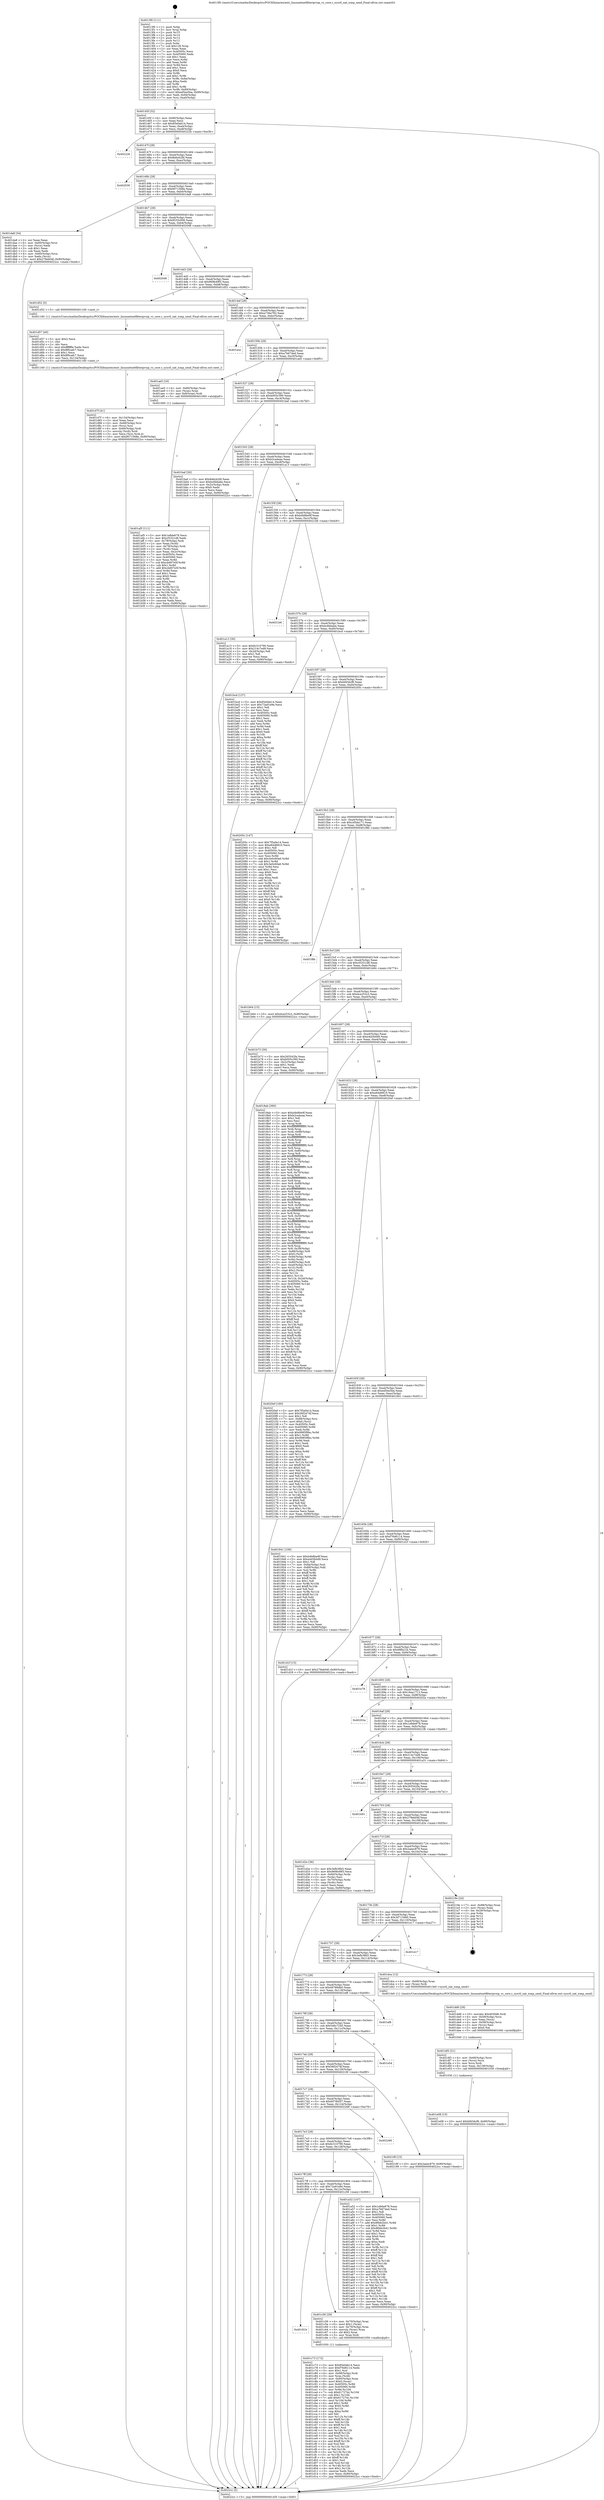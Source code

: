 digraph "0x4013f0" {
  label = "0x4013f0 (/mnt/c/Users/mathe/Desktop/tcc/POCII/binaries/extr_linuxnetnetfilteripvsip_vs_core.c_sysctl_nat_icmp_send_Final-ollvm.out::main(0))"
  labelloc = "t"
  node[shape=record]

  Entry [label="",width=0.3,height=0.3,shape=circle,fillcolor=black,style=filled]
  "0x40145f" [label="{
     0x40145f [32]\l
     | [instrs]\l
     &nbsp;&nbsp;0x40145f \<+6\>: mov -0x90(%rbp),%eax\l
     &nbsp;&nbsp;0x401465 \<+2\>: mov %eax,%ecx\l
     &nbsp;&nbsp;0x401467 \<+6\>: sub $0x85e0ab14,%ecx\l
     &nbsp;&nbsp;0x40146d \<+6\>: mov %eax,-0xa4(%rbp)\l
     &nbsp;&nbsp;0x401473 \<+6\>: mov %ecx,-0xa8(%rbp)\l
     &nbsp;&nbsp;0x401479 \<+6\>: je 000000000040222b \<main+0xe3b\>\l
  }"]
  "0x40222b" [label="{
     0x40222b\l
  }", style=dashed]
  "0x40147f" [label="{
     0x40147f [28]\l
     | [instrs]\l
     &nbsp;&nbsp;0x40147f \<+5\>: jmp 0000000000401484 \<main+0x94\>\l
     &nbsp;&nbsp;0x401484 \<+6\>: mov -0xa4(%rbp),%eax\l
     &nbsp;&nbsp;0x40148a \<+5\>: sub $0x8ddcb2fd,%eax\l
     &nbsp;&nbsp;0x40148f \<+6\>: mov %eax,-0xac(%rbp)\l
     &nbsp;&nbsp;0x401495 \<+6\>: je 0000000000402039 \<main+0xc49\>\l
  }"]
  Exit [label="",width=0.3,height=0.3,shape=circle,fillcolor=black,style=filled,peripheries=2]
  "0x402039" [label="{
     0x402039\l
  }", style=dashed]
  "0x40149b" [label="{
     0x40149b [28]\l
     | [instrs]\l
     &nbsp;&nbsp;0x40149b \<+5\>: jmp 00000000004014a0 \<main+0xb0\>\l
     &nbsp;&nbsp;0x4014a0 \<+6\>: mov -0xa4(%rbp),%eax\l
     &nbsp;&nbsp;0x4014a6 \<+5\>: sub $0x9071568e,%eax\l
     &nbsp;&nbsp;0x4014ab \<+6\>: mov %eax,-0xb0(%rbp)\l
     &nbsp;&nbsp;0x4014b1 \<+6\>: je 0000000000401da8 \<main+0x9b8\>\l
  }"]
  "0x401e08" [label="{
     0x401e08 [15]\l
     | [instrs]\l
     &nbsp;&nbsp;0x401e08 \<+10\>: movl $0xbf43dcf6,-0x90(%rbp)\l
     &nbsp;&nbsp;0x401e12 \<+5\>: jmp 00000000004022cc \<main+0xedc\>\l
  }"]
  "0x401da8" [label="{
     0x401da8 [34]\l
     | [instrs]\l
     &nbsp;&nbsp;0x401da8 \<+2\>: xor %eax,%eax\l
     &nbsp;&nbsp;0x401daa \<+4\>: mov -0x60(%rbp),%rcx\l
     &nbsp;&nbsp;0x401dae \<+2\>: mov (%rcx),%edx\l
     &nbsp;&nbsp;0x401db0 \<+3\>: sub $0x1,%eax\l
     &nbsp;&nbsp;0x401db3 \<+2\>: sub %eax,%edx\l
     &nbsp;&nbsp;0x401db5 \<+4\>: mov -0x60(%rbp),%rcx\l
     &nbsp;&nbsp;0x401db9 \<+2\>: mov %edx,(%rcx)\l
     &nbsp;&nbsp;0x401dbb \<+10\>: movl $0x279eb04f,-0x90(%rbp)\l
     &nbsp;&nbsp;0x401dc5 \<+5\>: jmp 00000000004022cc \<main+0xedc\>\l
  }"]
  "0x4014b7" [label="{
     0x4014b7 [28]\l
     | [instrs]\l
     &nbsp;&nbsp;0x4014b7 \<+5\>: jmp 00000000004014bc \<main+0xcc\>\l
     &nbsp;&nbsp;0x4014bc \<+6\>: mov -0xa4(%rbp),%eax\l
     &nbsp;&nbsp;0x4014c2 \<+5\>: sub $0x9535c006,%eax\l
     &nbsp;&nbsp;0x4014c7 \<+6\>: mov %eax,-0xb4(%rbp)\l
     &nbsp;&nbsp;0x4014cd \<+6\>: je 0000000000402048 \<main+0xc58\>\l
  }"]
  "0x401df3" [label="{
     0x401df3 [21]\l
     | [instrs]\l
     &nbsp;&nbsp;0x401df3 \<+4\>: mov -0x68(%rbp),%rcx\l
     &nbsp;&nbsp;0x401df7 \<+3\>: mov (%rcx),%rcx\l
     &nbsp;&nbsp;0x401dfa \<+3\>: mov %rcx,%rdi\l
     &nbsp;&nbsp;0x401dfd \<+6\>: mov %eax,-0x138(%rbp)\l
     &nbsp;&nbsp;0x401e03 \<+5\>: call 0000000000401030 \<free@plt\>\l
     | [calls]\l
     &nbsp;&nbsp;0x401030 \{1\} (unknown)\l
  }"]
  "0x402048" [label="{
     0x402048\l
  }", style=dashed]
  "0x4014d3" [label="{
     0x4014d3 [28]\l
     | [instrs]\l
     &nbsp;&nbsp;0x4014d3 \<+5\>: jmp 00000000004014d8 \<main+0xe8\>\l
     &nbsp;&nbsp;0x4014d8 \<+6\>: mov -0xa4(%rbp),%eax\l
     &nbsp;&nbsp;0x4014de \<+5\>: sub $0x969b49f3,%eax\l
     &nbsp;&nbsp;0x4014e3 \<+6\>: mov %eax,-0xb8(%rbp)\l
     &nbsp;&nbsp;0x4014e9 \<+6\>: je 0000000000401d52 \<main+0x962\>\l
  }"]
  "0x401dd6" [label="{
     0x401dd6 [29]\l
     | [instrs]\l
     &nbsp;&nbsp;0x401dd6 \<+10\>: movabs $0x4030d6,%rdi\l
     &nbsp;&nbsp;0x401de0 \<+4\>: mov -0x58(%rbp),%rcx\l
     &nbsp;&nbsp;0x401de4 \<+2\>: mov %eax,(%rcx)\l
     &nbsp;&nbsp;0x401de6 \<+4\>: mov -0x58(%rbp),%rcx\l
     &nbsp;&nbsp;0x401dea \<+2\>: mov (%rcx),%esi\l
     &nbsp;&nbsp;0x401dec \<+2\>: mov $0x0,%al\l
     &nbsp;&nbsp;0x401dee \<+5\>: call 0000000000401040 \<printf@plt\>\l
     | [calls]\l
     &nbsp;&nbsp;0x401040 \{1\} (unknown)\l
  }"]
  "0x401d52" [label="{
     0x401d52 [5]\l
     | [instrs]\l
     &nbsp;&nbsp;0x401d52 \<+5\>: call 0000000000401160 \<next_i\>\l
     | [calls]\l
     &nbsp;&nbsp;0x401160 \{1\} (/mnt/c/Users/mathe/Desktop/tcc/POCII/binaries/extr_linuxnetnetfilteripvsip_vs_core.c_sysctl_nat_icmp_send_Final-ollvm.out::next_i)\l
  }"]
  "0x4014ef" [label="{
     0x4014ef [28]\l
     | [instrs]\l
     &nbsp;&nbsp;0x4014ef \<+5\>: jmp 00000000004014f4 \<main+0x104\>\l
     &nbsp;&nbsp;0x4014f4 \<+6\>: mov -0xa4(%rbp),%eax\l
     &nbsp;&nbsp;0x4014fa \<+5\>: sub $0xa736e782,%eax\l
     &nbsp;&nbsp;0x4014ff \<+6\>: mov %eax,-0xbc(%rbp)\l
     &nbsp;&nbsp;0x401505 \<+6\>: je 0000000000401ece \<main+0xade\>\l
  }"]
  "0x401d7f" [label="{
     0x401d7f [41]\l
     | [instrs]\l
     &nbsp;&nbsp;0x401d7f \<+6\>: mov -0x134(%rbp),%ecx\l
     &nbsp;&nbsp;0x401d85 \<+3\>: imul %eax,%ecx\l
     &nbsp;&nbsp;0x401d88 \<+4\>: mov -0x68(%rbp),%rsi\l
     &nbsp;&nbsp;0x401d8c \<+3\>: mov (%rsi),%rsi\l
     &nbsp;&nbsp;0x401d8f \<+4\>: mov -0x60(%rbp),%rdi\l
     &nbsp;&nbsp;0x401d93 \<+3\>: movslq (%rdi),%rdi\l
     &nbsp;&nbsp;0x401d96 \<+3\>: mov %ecx,(%rsi,%rdi,4)\l
     &nbsp;&nbsp;0x401d99 \<+10\>: movl $0x9071568e,-0x90(%rbp)\l
     &nbsp;&nbsp;0x401da3 \<+5\>: jmp 00000000004022cc \<main+0xedc\>\l
  }"]
  "0x401ece" [label="{
     0x401ece\l
  }", style=dashed]
  "0x40150b" [label="{
     0x40150b [28]\l
     | [instrs]\l
     &nbsp;&nbsp;0x40150b \<+5\>: jmp 0000000000401510 \<main+0x120\>\l
     &nbsp;&nbsp;0x401510 \<+6\>: mov -0xa4(%rbp),%eax\l
     &nbsp;&nbsp;0x401516 \<+5\>: sub $0xa7b674ed,%eax\l
     &nbsp;&nbsp;0x40151b \<+6\>: mov %eax,-0xc0(%rbp)\l
     &nbsp;&nbsp;0x401521 \<+6\>: je 0000000000401ae5 \<main+0x6f5\>\l
  }"]
  "0x401d57" [label="{
     0x401d57 [40]\l
     | [instrs]\l
     &nbsp;&nbsp;0x401d57 \<+5\>: mov $0x2,%ecx\l
     &nbsp;&nbsp;0x401d5c \<+1\>: cltd\l
     &nbsp;&nbsp;0x401d5d \<+2\>: idiv %ecx\l
     &nbsp;&nbsp;0x401d5f \<+6\>: imul $0xfffffffe,%edx,%ecx\l
     &nbsp;&nbsp;0x401d65 \<+6\>: sub $0x8f0cafc7,%ecx\l
     &nbsp;&nbsp;0x401d6b \<+3\>: add $0x1,%ecx\l
     &nbsp;&nbsp;0x401d6e \<+6\>: add $0x8f0cafc7,%ecx\l
     &nbsp;&nbsp;0x401d74 \<+6\>: mov %ecx,-0x134(%rbp)\l
     &nbsp;&nbsp;0x401d7a \<+5\>: call 0000000000401160 \<next_i\>\l
     | [calls]\l
     &nbsp;&nbsp;0x401160 \{1\} (/mnt/c/Users/mathe/Desktop/tcc/POCII/binaries/extr_linuxnetnetfilteripvsip_vs_core.c_sysctl_nat_icmp_send_Final-ollvm.out::next_i)\l
  }"]
  "0x401ae5" [label="{
     0x401ae5 [16]\l
     | [instrs]\l
     &nbsp;&nbsp;0x401ae5 \<+4\>: mov -0x80(%rbp),%rax\l
     &nbsp;&nbsp;0x401ae9 \<+3\>: mov (%rax),%rax\l
     &nbsp;&nbsp;0x401aec \<+4\>: mov 0x8(%rax),%rdi\l
     &nbsp;&nbsp;0x401af0 \<+5\>: call 0000000000401060 \<atoi@plt\>\l
     | [calls]\l
     &nbsp;&nbsp;0x401060 \{1\} (unknown)\l
  }"]
  "0x401527" [label="{
     0x401527 [28]\l
     | [instrs]\l
     &nbsp;&nbsp;0x401527 \<+5\>: jmp 000000000040152c \<main+0x13c\>\l
     &nbsp;&nbsp;0x40152c \<+6\>: mov -0xa4(%rbp),%eax\l
     &nbsp;&nbsp;0x401532 \<+5\>: sub $0xb005c390,%eax\l
     &nbsp;&nbsp;0x401537 \<+6\>: mov %eax,-0xc4(%rbp)\l
     &nbsp;&nbsp;0x40153d \<+6\>: je 0000000000401baf \<main+0x7bf\>\l
  }"]
  "0x401c73" [label="{
     0x401c73 [172]\l
     | [instrs]\l
     &nbsp;&nbsp;0x401c73 \<+5\>: mov $0x85e0ab14,%ecx\l
     &nbsp;&nbsp;0x401c78 \<+5\>: mov $0xf76d6114,%edx\l
     &nbsp;&nbsp;0x401c7d \<+3\>: mov $0x1,%sil\l
     &nbsp;&nbsp;0x401c80 \<+4\>: mov -0x68(%rbp),%rdi\l
     &nbsp;&nbsp;0x401c84 \<+3\>: mov %rax,(%rdi)\l
     &nbsp;&nbsp;0x401c87 \<+4\>: mov -0x60(%rbp),%rax\l
     &nbsp;&nbsp;0x401c8b \<+6\>: movl $0x0,(%rax)\l
     &nbsp;&nbsp;0x401c91 \<+8\>: mov 0x40505c,%r8d\l
     &nbsp;&nbsp;0x401c99 \<+8\>: mov 0x405060,%r9d\l
     &nbsp;&nbsp;0x401ca1 \<+3\>: mov %r8d,%r10d\l
     &nbsp;&nbsp;0x401ca4 \<+7\>: sub $0x61727dc,%r10d\l
     &nbsp;&nbsp;0x401cab \<+4\>: sub $0x1,%r10d\l
     &nbsp;&nbsp;0x401caf \<+7\>: add $0x61727dc,%r10d\l
     &nbsp;&nbsp;0x401cb6 \<+4\>: imul %r10d,%r8d\l
     &nbsp;&nbsp;0x401cba \<+4\>: and $0x1,%r8d\l
     &nbsp;&nbsp;0x401cbe \<+4\>: cmp $0x0,%r8d\l
     &nbsp;&nbsp;0x401cc2 \<+4\>: sete %r11b\l
     &nbsp;&nbsp;0x401cc6 \<+4\>: cmp $0xa,%r9d\l
     &nbsp;&nbsp;0x401cca \<+3\>: setl %bl\l
     &nbsp;&nbsp;0x401ccd \<+3\>: mov %r11b,%r14b\l
     &nbsp;&nbsp;0x401cd0 \<+4\>: xor $0xff,%r14b\l
     &nbsp;&nbsp;0x401cd4 \<+3\>: mov %bl,%r15b\l
     &nbsp;&nbsp;0x401cd7 \<+4\>: xor $0xff,%r15b\l
     &nbsp;&nbsp;0x401cdb \<+4\>: xor $0x1,%sil\l
     &nbsp;&nbsp;0x401cdf \<+3\>: mov %r14b,%r12b\l
     &nbsp;&nbsp;0x401ce2 \<+4\>: and $0xff,%r12b\l
     &nbsp;&nbsp;0x401ce6 \<+3\>: and %sil,%r11b\l
     &nbsp;&nbsp;0x401ce9 \<+3\>: mov %r15b,%r13b\l
     &nbsp;&nbsp;0x401cec \<+4\>: and $0xff,%r13b\l
     &nbsp;&nbsp;0x401cf0 \<+3\>: and %sil,%bl\l
     &nbsp;&nbsp;0x401cf3 \<+3\>: or %r11b,%r12b\l
     &nbsp;&nbsp;0x401cf6 \<+3\>: or %bl,%r13b\l
     &nbsp;&nbsp;0x401cf9 \<+3\>: xor %r13b,%r12b\l
     &nbsp;&nbsp;0x401cfc \<+3\>: or %r15b,%r14b\l
     &nbsp;&nbsp;0x401cff \<+4\>: xor $0xff,%r14b\l
     &nbsp;&nbsp;0x401d03 \<+4\>: or $0x1,%sil\l
     &nbsp;&nbsp;0x401d07 \<+3\>: and %sil,%r14b\l
     &nbsp;&nbsp;0x401d0a \<+3\>: or %r14b,%r12b\l
     &nbsp;&nbsp;0x401d0d \<+4\>: test $0x1,%r12b\l
     &nbsp;&nbsp;0x401d11 \<+3\>: cmovne %edx,%ecx\l
     &nbsp;&nbsp;0x401d14 \<+6\>: mov %ecx,-0x90(%rbp)\l
     &nbsp;&nbsp;0x401d1a \<+5\>: jmp 00000000004022cc \<main+0xedc\>\l
  }"]
  "0x401baf" [label="{
     0x401baf [30]\l
     | [instrs]\l
     &nbsp;&nbsp;0x401baf \<+5\>: mov $0x8ddcb2fd,%eax\l
     &nbsp;&nbsp;0x401bb4 \<+5\>: mov $0xbc6bbabe,%ecx\l
     &nbsp;&nbsp;0x401bb9 \<+3\>: mov -0x2c(%rbp),%edx\l
     &nbsp;&nbsp;0x401bbc \<+3\>: cmp $0x0,%edx\l
     &nbsp;&nbsp;0x401bbf \<+3\>: cmove %ecx,%eax\l
     &nbsp;&nbsp;0x401bc2 \<+6\>: mov %eax,-0x90(%rbp)\l
     &nbsp;&nbsp;0x401bc8 \<+5\>: jmp 00000000004022cc \<main+0xedc\>\l
  }"]
  "0x401543" [label="{
     0x401543 [28]\l
     | [instrs]\l
     &nbsp;&nbsp;0x401543 \<+5\>: jmp 0000000000401548 \<main+0x158\>\l
     &nbsp;&nbsp;0x401548 \<+6\>: mov -0xa4(%rbp),%eax\l
     &nbsp;&nbsp;0x40154e \<+5\>: sub $0xb2ca4eaa,%eax\l
     &nbsp;&nbsp;0x401553 \<+6\>: mov %eax,-0xc8(%rbp)\l
     &nbsp;&nbsp;0x401559 \<+6\>: je 0000000000401a13 \<main+0x623\>\l
  }"]
  "0x40181b" [label="{
     0x40181b\l
  }", style=dashed]
  "0x401a13" [label="{
     0x401a13 [30]\l
     | [instrs]\l
     &nbsp;&nbsp;0x401a13 \<+5\>: mov $0x6c310790,%eax\l
     &nbsp;&nbsp;0x401a18 \<+5\>: mov $0x214c7ed9,%ecx\l
     &nbsp;&nbsp;0x401a1d \<+3\>: mov -0x2d(%rbp),%dl\l
     &nbsp;&nbsp;0x401a20 \<+3\>: test $0x1,%dl\l
     &nbsp;&nbsp;0x401a23 \<+3\>: cmovne %ecx,%eax\l
     &nbsp;&nbsp;0x401a26 \<+6\>: mov %eax,-0x90(%rbp)\l
     &nbsp;&nbsp;0x401a2c \<+5\>: jmp 00000000004022cc \<main+0xedc\>\l
  }"]
  "0x40155f" [label="{
     0x40155f [28]\l
     | [instrs]\l
     &nbsp;&nbsp;0x40155f \<+5\>: jmp 0000000000401564 \<main+0x174\>\l
     &nbsp;&nbsp;0x401564 \<+6\>: mov -0xa4(%rbp),%eax\l
     &nbsp;&nbsp;0x40156a \<+5\>: sub $0xb4b8be9f,%eax\l
     &nbsp;&nbsp;0x40156f \<+6\>: mov %eax,-0xcc(%rbp)\l
     &nbsp;&nbsp;0x401575 \<+6\>: je 00000000004021b6 \<main+0xdc6\>\l
  }"]
  "0x401c56" [label="{
     0x401c56 [29]\l
     | [instrs]\l
     &nbsp;&nbsp;0x401c56 \<+4\>: mov -0x70(%rbp),%rax\l
     &nbsp;&nbsp;0x401c5a \<+6\>: movl $0x1,(%rax)\l
     &nbsp;&nbsp;0x401c60 \<+4\>: mov -0x70(%rbp),%rax\l
     &nbsp;&nbsp;0x401c64 \<+3\>: movslq (%rax),%rax\l
     &nbsp;&nbsp;0x401c67 \<+4\>: shl $0x2,%rax\l
     &nbsp;&nbsp;0x401c6b \<+3\>: mov %rax,%rdi\l
     &nbsp;&nbsp;0x401c6e \<+5\>: call 0000000000401050 \<malloc@plt\>\l
     | [calls]\l
     &nbsp;&nbsp;0x401050 \{1\} (unknown)\l
  }"]
  "0x4021b6" [label="{
     0x4021b6\l
  }", style=dashed]
  "0x40157b" [label="{
     0x40157b [28]\l
     | [instrs]\l
     &nbsp;&nbsp;0x40157b \<+5\>: jmp 0000000000401580 \<main+0x190\>\l
     &nbsp;&nbsp;0x401580 \<+6\>: mov -0xa4(%rbp),%eax\l
     &nbsp;&nbsp;0x401586 \<+5\>: sub $0xbc6bbabe,%eax\l
     &nbsp;&nbsp;0x40158b \<+6\>: mov %eax,-0xd0(%rbp)\l
     &nbsp;&nbsp;0x401591 \<+6\>: je 0000000000401bcd \<main+0x7dd\>\l
  }"]
  "0x401af5" [label="{
     0x401af5 [111]\l
     | [instrs]\l
     &nbsp;&nbsp;0x401af5 \<+5\>: mov $0x1e8de678,%ecx\l
     &nbsp;&nbsp;0x401afa \<+5\>: mov $0xcf3321d8,%edx\l
     &nbsp;&nbsp;0x401aff \<+4\>: mov -0x78(%rbp),%rdi\l
     &nbsp;&nbsp;0x401b03 \<+2\>: mov %eax,(%rdi)\l
     &nbsp;&nbsp;0x401b05 \<+4\>: mov -0x78(%rbp),%rdi\l
     &nbsp;&nbsp;0x401b09 \<+2\>: mov (%rdi),%eax\l
     &nbsp;&nbsp;0x401b0b \<+3\>: mov %eax,-0x2c(%rbp)\l
     &nbsp;&nbsp;0x401b0e \<+7\>: mov 0x40505c,%eax\l
     &nbsp;&nbsp;0x401b15 \<+7\>: mov 0x405060,%esi\l
     &nbsp;&nbsp;0x401b1c \<+3\>: mov %eax,%r8d\l
     &nbsp;&nbsp;0x401b1f \<+7\>: sub $0xcbd07e5f,%r8d\l
     &nbsp;&nbsp;0x401b26 \<+4\>: sub $0x1,%r8d\l
     &nbsp;&nbsp;0x401b2a \<+7\>: add $0xcbd07e5f,%r8d\l
     &nbsp;&nbsp;0x401b31 \<+4\>: imul %r8d,%eax\l
     &nbsp;&nbsp;0x401b35 \<+3\>: and $0x1,%eax\l
     &nbsp;&nbsp;0x401b38 \<+3\>: cmp $0x0,%eax\l
     &nbsp;&nbsp;0x401b3b \<+4\>: sete %r9b\l
     &nbsp;&nbsp;0x401b3f \<+3\>: cmp $0xa,%esi\l
     &nbsp;&nbsp;0x401b42 \<+4\>: setl %r10b\l
     &nbsp;&nbsp;0x401b46 \<+3\>: mov %r9b,%r11b\l
     &nbsp;&nbsp;0x401b49 \<+3\>: and %r10b,%r11b\l
     &nbsp;&nbsp;0x401b4c \<+3\>: xor %r10b,%r9b\l
     &nbsp;&nbsp;0x401b4f \<+3\>: or %r9b,%r11b\l
     &nbsp;&nbsp;0x401b52 \<+4\>: test $0x1,%r11b\l
     &nbsp;&nbsp;0x401b56 \<+3\>: cmovne %edx,%ecx\l
     &nbsp;&nbsp;0x401b59 \<+6\>: mov %ecx,-0x90(%rbp)\l
     &nbsp;&nbsp;0x401b5f \<+5\>: jmp 00000000004022cc \<main+0xedc\>\l
  }"]
  "0x401bcd" [label="{
     0x401bcd [137]\l
     | [instrs]\l
     &nbsp;&nbsp;0x401bcd \<+5\>: mov $0x85e0ab14,%eax\l
     &nbsp;&nbsp;0x401bd2 \<+5\>: mov $0x72a91e9e,%ecx\l
     &nbsp;&nbsp;0x401bd7 \<+2\>: mov $0x1,%dl\l
     &nbsp;&nbsp;0x401bd9 \<+2\>: xor %esi,%esi\l
     &nbsp;&nbsp;0x401bdb \<+7\>: mov 0x40505c,%edi\l
     &nbsp;&nbsp;0x401be2 \<+8\>: mov 0x405060,%r8d\l
     &nbsp;&nbsp;0x401bea \<+3\>: sub $0x1,%esi\l
     &nbsp;&nbsp;0x401bed \<+3\>: mov %edi,%r9d\l
     &nbsp;&nbsp;0x401bf0 \<+3\>: add %esi,%r9d\l
     &nbsp;&nbsp;0x401bf3 \<+4\>: imul %r9d,%edi\l
     &nbsp;&nbsp;0x401bf7 \<+3\>: and $0x1,%edi\l
     &nbsp;&nbsp;0x401bfa \<+3\>: cmp $0x0,%edi\l
     &nbsp;&nbsp;0x401bfd \<+4\>: sete %r10b\l
     &nbsp;&nbsp;0x401c01 \<+4\>: cmp $0xa,%r8d\l
     &nbsp;&nbsp;0x401c05 \<+4\>: setl %r11b\l
     &nbsp;&nbsp;0x401c09 \<+3\>: mov %r10b,%bl\l
     &nbsp;&nbsp;0x401c0c \<+3\>: xor $0xff,%bl\l
     &nbsp;&nbsp;0x401c0f \<+3\>: mov %r11b,%r14b\l
     &nbsp;&nbsp;0x401c12 \<+4\>: xor $0xff,%r14b\l
     &nbsp;&nbsp;0x401c16 \<+3\>: xor $0x1,%dl\l
     &nbsp;&nbsp;0x401c19 \<+3\>: mov %bl,%r15b\l
     &nbsp;&nbsp;0x401c1c \<+4\>: and $0xff,%r15b\l
     &nbsp;&nbsp;0x401c20 \<+3\>: and %dl,%r10b\l
     &nbsp;&nbsp;0x401c23 \<+3\>: mov %r14b,%r12b\l
     &nbsp;&nbsp;0x401c26 \<+4\>: and $0xff,%r12b\l
     &nbsp;&nbsp;0x401c2a \<+3\>: and %dl,%r11b\l
     &nbsp;&nbsp;0x401c2d \<+3\>: or %r10b,%r15b\l
     &nbsp;&nbsp;0x401c30 \<+3\>: or %r11b,%r12b\l
     &nbsp;&nbsp;0x401c33 \<+3\>: xor %r12b,%r15b\l
     &nbsp;&nbsp;0x401c36 \<+3\>: or %r14b,%bl\l
     &nbsp;&nbsp;0x401c39 \<+3\>: xor $0xff,%bl\l
     &nbsp;&nbsp;0x401c3c \<+3\>: or $0x1,%dl\l
     &nbsp;&nbsp;0x401c3f \<+2\>: and %dl,%bl\l
     &nbsp;&nbsp;0x401c41 \<+3\>: or %bl,%r15b\l
     &nbsp;&nbsp;0x401c44 \<+4\>: test $0x1,%r15b\l
     &nbsp;&nbsp;0x401c48 \<+3\>: cmovne %ecx,%eax\l
     &nbsp;&nbsp;0x401c4b \<+6\>: mov %eax,-0x90(%rbp)\l
     &nbsp;&nbsp;0x401c51 \<+5\>: jmp 00000000004022cc \<main+0xedc\>\l
  }"]
  "0x401597" [label="{
     0x401597 [28]\l
     | [instrs]\l
     &nbsp;&nbsp;0x401597 \<+5\>: jmp 000000000040159c \<main+0x1ac\>\l
     &nbsp;&nbsp;0x40159c \<+6\>: mov -0xa4(%rbp),%eax\l
     &nbsp;&nbsp;0x4015a2 \<+5\>: sub $0xbf43dcf6,%eax\l
     &nbsp;&nbsp;0x4015a7 \<+6\>: mov %eax,-0xd4(%rbp)\l
     &nbsp;&nbsp;0x4015ad \<+6\>: je 000000000040205c \<main+0xc6c\>\l
  }"]
  "0x4017ff" [label="{
     0x4017ff [28]\l
     | [instrs]\l
     &nbsp;&nbsp;0x4017ff \<+5\>: jmp 0000000000401804 \<main+0x414\>\l
     &nbsp;&nbsp;0x401804 \<+6\>: mov -0xa4(%rbp),%eax\l
     &nbsp;&nbsp;0x40180a \<+5\>: sub $0x72a91e9e,%eax\l
     &nbsp;&nbsp;0x40180f \<+6\>: mov %eax,-0x12c(%rbp)\l
     &nbsp;&nbsp;0x401815 \<+6\>: je 0000000000401c56 \<main+0x866\>\l
  }"]
  "0x40205c" [label="{
     0x40205c [147]\l
     | [instrs]\l
     &nbsp;&nbsp;0x40205c \<+5\>: mov $0x7f5a0e14,%eax\l
     &nbsp;&nbsp;0x402061 \<+5\>: mov $0xe64d6810,%ecx\l
     &nbsp;&nbsp;0x402066 \<+2\>: mov $0x1,%dl\l
     &nbsp;&nbsp;0x402068 \<+7\>: mov 0x40505c,%esi\l
     &nbsp;&nbsp;0x40206f \<+7\>: mov 0x405060,%edi\l
     &nbsp;&nbsp;0x402076 \<+3\>: mov %esi,%r8d\l
     &nbsp;&nbsp;0x402079 \<+7\>: add $0x3e0c60a6,%r8d\l
     &nbsp;&nbsp;0x402080 \<+4\>: sub $0x1,%r8d\l
     &nbsp;&nbsp;0x402084 \<+7\>: sub $0x3e0c60a6,%r8d\l
     &nbsp;&nbsp;0x40208b \<+4\>: imul %r8d,%esi\l
     &nbsp;&nbsp;0x40208f \<+3\>: and $0x1,%esi\l
     &nbsp;&nbsp;0x402092 \<+3\>: cmp $0x0,%esi\l
     &nbsp;&nbsp;0x402095 \<+4\>: sete %r9b\l
     &nbsp;&nbsp;0x402099 \<+3\>: cmp $0xa,%edi\l
     &nbsp;&nbsp;0x40209c \<+4\>: setl %r10b\l
     &nbsp;&nbsp;0x4020a0 \<+3\>: mov %r9b,%r11b\l
     &nbsp;&nbsp;0x4020a3 \<+4\>: xor $0xff,%r11b\l
     &nbsp;&nbsp;0x4020a7 \<+3\>: mov %r10b,%bl\l
     &nbsp;&nbsp;0x4020aa \<+3\>: xor $0xff,%bl\l
     &nbsp;&nbsp;0x4020ad \<+3\>: xor $0x0,%dl\l
     &nbsp;&nbsp;0x4020b0 \<+3\>: mov %r11b,%r14b\l
     &nbsp;&nbsp;0x4020b3 \<+4\>: and $0x0,%r14b\l
     &nbsp;&nbsp;0x4020b7 \<+3\>: and %dl,%r9b\l
     &nbsp;&nbsp;0x4020ba \<+3\>: mov %bl,%r15b\l
     &nbsp;&nbsp;0x4020bd \<+4\>: and $0x0,%r15b\l
     &nbsp;&nbsp;0x4020c1 \<+3\>: and %dl,%r10b\l
     &nbsp;&nbsp;0x4020c4 \<+3\>: or %r9b,%r14b\l
     &nbsp;&nbsp;0x4020c7 \<+3\>: or %r10b,%r15b\l
     &nbsp;&nbsp;0x4020ca \<+3\>: xor %r15b,%r14b\l
     &nbsp;&nbsp;0x4020cd \<+3\>: or %bl,%r11b\l
     &nbsp;&nbsp;0x4020d0 \<+4\>: xor $0xff,%r11b\l
     &nbsp;&nbsp;0x4020d4 \<+3\>: or $0x0,%dl\l
     &nbsp;&nbsp;0x4020d7 \<+3\>: and %dl,%r11b\l
     &nbsp;&nbsp;0x4020da \<+3\>: or %r11b,%r14b\l
     &nbsp;&nbsp;0x4020dd \<+4\>: test $0x1,%r14b\l
     &nbsp;&nbsp;0x4020e1 \<+3\>: cmovne %ecx,%eax\l
     &nbsp;&nbsp;0x4020e4 \<+6\>: mov %eax,-0x90(%rbp)\l
     &nbsp;&nbsp;0x4020ea \<+5\>: jmp 00000000004022cc \<main+0xedc\>\l
  }"]
  "0x4015b3" [label="{
     0x4015b3 [28]\l
     | [instrs]\l
     &nbsp;&nbsp;0x4015b3 \<+5\>: jmp 00000000004015b8 \<main+0x1c8\>\l
     &nbsp;&nbsp;0x4015b8 \<+6\>: mov -0xa4(%rbp),%eax\l
     &nbsp;&nbsp;0x4015be \<+5\>: sub $0xcd5da171,%eax\l
     &nbsp;&nbsp;0x4015c3 \<+6\>: mov %eax,-0xd8(%rbp)\l
     &nbsp;&nbsp;0x4015c9 \<+6\>: je 0000000000401f8b \<main+0xb9b\>\l
  }"]
  "0x401a52" [label="{
     0x401a52 [147]\l
     | [instrs]\l
     &nbsp;&nbsp;0x401a52 \<+5\>: mov $0x1e8de678,%eax\l
     &nbsp;&nbsp;0x401a57 \<+5\>: mov $0xa7b674ed,%ecx\l
     &nbsp;&nbsp;0x401a5c \<+2\>: mov $0x1,%dl\l
     &nbsp;&nbsp;0x401a5e \<+7\>: mov 0x40505c,%esi\l
     &nbsp;&nbsp;0x401a65 \<+7\>: mov 0x405060,%edi\l
     &nbsp;&nbsp;0x401a6c \<+3\>: mov %esi,%r8d\l
     &nbsp;&nbsp;0x401a6f \<+7\>: add $0x86bb2b41,%r8d\l
     &nbsp;&nbsp;0x401a76 \<+4\>: sub $0x1,%r8d\l
     &nbsp;&nbsp;0x401a7a \<+7\>: sub $0x86bb2b41,%r8d\l
     &nbsp;&nbsp;0x401a81 \<+4\>: imul %r8d,%esi\l
     &nbsp;&nbsp;0x401a85 \<+3\>: and $0x1,%esi\l
     &nbsp;&nbsp;0x401a88 \<+3\>: cmp $0x0,%esi\l
     &nbsp;&nbsp;0x401a8b \<+4\>: sete %r9b\l
     &nbsp;&nbsp;0x401a8f \<+3\>: cmp $0xa,%edi\l
     &nbsp;&nbsp;0x401a92 \<+4\>: setl %r10b\l
     &nbsp;&nbsp;0x401a96 \<+3\>: mov %r9b,%r11b\l
     &nbsp;&nbsp;0x401a99 \<+4\>: xor $0xff,%r11b\l
     &nbsp;&nbsp;0x401a9d \<+3\>: mov %r10b,%bl\l
     &nbsp;&nbsp;0x401aa0 \<+3\>: xor $0xff,%bl\l
     &nbsp;&nbsp;0x401aa3 \<+3\>: xor $0x1,%dl\l
     &nbsp;&nbsp;0x401aa6 \<+3\>: mov %r11b,%r14b\l
     &nbsp;&nbsp;0x401aa9 \<+4\>: and $0xff,%r14b\l
     &nbsp;&nbsp;0x401aad \<+3\>: and %dl,%r9b\l
     &nbsp;&nbsp;0x401ab0 \<+3\>: mov %bl,%r15b\l
     &nbsp;&nbsp;0x401ab3 \<+4\>: and $0xff,%r15b\l
     &nbsp;&nbsp;0x401ab7 \<+3\>: and %dl,%r10b\l
     &nbsp;&nbsp;0x401aba \<+3\>: or %r9b,%r14b\l
     &nbsp;&nbsp;0x401abd \<+3\>: or %r10b,%r15b\l
     &nbsp;&nbsp;0x401ac0 \<+3\>: xor %r15b,%r14b\l
     &nbsp;&nbsp;0x401ac3 \<+3\>: or %bl,%r11b\l
     &nbsp;&nbsp;0x401ac6 \<+4\>: xor $0xff,%r11b\l
     &nbsp;&nbsp;0x401aca \<+3\>: or $0x1,%dl\l
     &nbsp;&nbsp;0x401acd \<+3\>: and %dl,%r11b\l
     &nbsp;&nbsp;0x401ad0 \<+3\>: or %r11b,%r14b\l
     &nbsp;&nbsp;0x401ad3 \<+4\>: test $0x1,%r14b\l
     &nbsp;&nbsp;0x401ad7 \<+3\>: cmovne %ecx,%eax\l
     &nbsp;&nbsp;0x401ada \<+6\>: mov %eax,-0x90(%rbp)\l
     &nbsp;&nbsp;0x401ae0 \<+5\>: jmp 00000000004022cc \<main+0xedc\>\l
  }"]
  "0x401f8b" [label="{
     0x401f8b\l
  }", style=dashed]
  "0x4015cf" [label="{
     0x4015cf [28]\l
     | [instrs]\l
     &nbsp;&nbsp;0x4015cf \<+5\>: jmp 00000000004015d4 \<main+0x1e4\>\l
     &nbsp;&nbsp;0x4015d4 \<+6\>: mov -0xa4(%rbp),%eax\l
     &nbsp;&nbsp;0x4015da \<+5\>: sub $0xcf3321d8,%eax\l
     &nbsp;&nbsp;0x4015df \<+6\>: mov %eax,-0xdc(%rbp)\l
     &nbsp;&nbsp;0x4015e5 \<+6\>: je 0000000000401b64 \<main+0x774\>\l
  }"]
  "0x4017e3" [label="{
     0x4017e3 [28]\l
     | [instrs]\l
     &nbsp;&nbsp;0x4017e3 \<+5\>: jmp 00000000004017e8 \<main+0x3f8\>\l
     &nbsp;&nbsp;0x4017e8 \<+6\>: mov -0xa4(%rbp),%eax\l
     &nbsp;&nbsp;0x4017ee \<+5\>: sub $0x6c310790,%eax\l
     &nbsp;&nbsp;0x4017f3 \<+6\>: mov %eax,-0x128(%rbp)\l
     &nbsp;&nbsp;0x4017f9 \<+6\>: je 0000000000401a52 \<main+0x662\>\l
  }"]
  "0x401b64" [label="{
     0x401b64 [15]\l
     | [instrs]\l
     &nbsp;&nbsp;0x401b64 \<+10\>: movl $0xdca253c3,-0x90(%rbp)\l
     &nbsp;&nbsp;0x401b6e \<+5\>: jmp 00000000004022cc \<main+0xedc\>\l
  }"]
  "0x4015eb" [label="{
     0x4015eb [28]\l
     | [instrs]\l
     &nbsp;&nbsp;0x4015eb \<+5\>: jmp 00000000004015f0 \<main+0x200\>\l
     &nbsp;&nbsp;0x4015f0 \<+6\>: mov -0xa4(%rbp),%eax\l
     &nbsp;&nbsp;0x4015f6 \<+5\>: sub $0xdca253c3,%eax\l
     &nbsp;&nbsp;0x4015fb \<+6\>: mov %eax,-0xe0(%rbp)\l
     &nbsp;&nbsp;0x401601 \<+6\>: je 0000000000401b73 \<main+0x783\>\l
  }"]
  "0x402268" [label="{
     0x402268\l
  }", style=dashed]
  "0x401b73" [label="{
     0x401b73 [30]\l
     | [instrs]\l
     &nbsp;&nbsp;0x401b73 \<+5\>: mov $0x265542fa,%eax\l
     &nbsp;&nbsp;0x401b78 \<+5\>: mov $0xb005c390,%ecx\l
     &nbsp;&nbsp;0x401b7d \<+3\>: mov -0x2c(%rbp),%edx\l
     &nbsp;&nbsp;0x401b80 \<+3\>: cmp $0x1,%edx\l
     &nbsp;&nbsp;0x401b83 \<+3\>: cmovl %ecx,%eax\l
     &nbsp;&nbsp;0x401b86 \<+6\>: mov %eax,-0x90(%rbp)\l
     &nbsp;&nbsp;0x401b8c \<+5\>: jmp 00000000004022cc \<main+0xedc\>\l
  }"]
  "0x401607" [label="{
     0x401607 [28]\l
     | [instrs]\l
     &nbsp;&nbsp;0x401607 \<+5\>: jmp 000000000040160c \<main+0x21c\>\l
     &nbsp;&nbsp;0x40160c \<+6\>: mov -0xa4(%rbp),%eax\l
     &nbsp;&nbsp;0x401612 \<+5\>: sub $0xe4d3b0d9,%eax\l
     &nbsp;&nbsp;0x401617 \<+6\>: mov %eax,-0xe4(%rbp)\l
     &nbsp;&nbsp;0x40161d \<+6\>: je 00000000004018ab \<main+0x4bb\>\l
  }"]
  "0x4017c7" [label="{
     0x4017c7 [28]\l
     | [instrs]\l
     &nbsp;&nbsp;0x4017c7 \<+5\>: jmp 00000000004017cc \<main+0x3dc\>\l
     &nbsp;&nbsp;0x4017cc \<+6\>: mov -0xa4(%rbp),%eax\l
     &nbsp;&nbsp;0x4017d2 \<+5\>: sub $0x607fb057,%eax\l
     &nbsp;&nbsp;0x4017d7 \<+6\>: mov %eax,-0x124(%rbp)\l
     &nbsp;&nbsp;0x4017dd \<+6\>: je 0000000000402268 \<main+0xe78\>\l
  }"]
  "0x4018ab" [label="{
     0x4018ab [360]\l
     | [instrs]\l
     &nbsp;&nbsp;0x4018ab \<+5\>: mov $0xb4b8be9f,%eax\l
     &nbsp;&nbsp;0x4018b0 \<+5\>: mov $0xb2ca4eaa,%ecx\l
     &nbsp;&nbsp;0x4018b5 \<+2\>: mov $0x1,%dl\l
     &nbsp;&nbsp;0x4018b7 \<+2\>: xor %esi,%esi\l
     &nbsp;&nbsp;0x4018b9 \<+3\>: mov %rsp,%rdi\l
     &nbsp;&nbsp;0x4018bc \<+4\>: add $0xfffffffffffffff0,%rdi\l
     &nbsp;&nbsp;0x4018c0 \<+3\>: mov %rdi,%rsp\l
     &nbsp;&nbsp;0x4018c3 \<+7\>: mov %rdi,-0x88(%rbp)\l
     &nbsp;&nbsp;0x4018ca \<+3\>: mov %rsp,%rdi\l
     &nbsp;&nbsp;0x4018cd \<+4\>: add $0xfffffffffffffff0,%rdi\l
     &nbsp;&nbsp;0x4018d1 \<+3\>: mov %rdi,%rsp\l
     &nbsp;&nbsp;0x4018d4 \<+3\>: mov %rsp,%r8\l
     &nbsp;&nbsp;0x4018d7 \<+4\>: add $0xfffffffffffffff0,%r8\l
     &nbsp;&nbsp;0x4018db \<+3\>: mov %r8,%rsp\l
     &nbsp;&nbsp;0x4018de \<+4\>: mov %r8,-0x80(%rbp)\l
     &nbsp;&nbsp;0x4018e2 \<+3\>: mov %rsp,%r8\l
     &nbsp;&nbsp;0x4018e5 \<+4\>: add $0xfffffffffffffff0,%r8\l
     &nbsp;&nbsp;0x4018e9 \<+3\>: mov %r8,%rsp\l
     &nbsp;&nbsp;0x4018ec \<+4\>: mov %r8,-0x78(%rbp)\l
     &nbsp;&nbsp;0x4018f0 \<+3\>: mov %rsp,%r8\l
     &nbsp;&nbsp;0x4018f3 \<+4\>: add $0xfffffffffffffff0,%r8\l
     &nbsp;&nbsp;0x4018f7 \<+3\>: mov %r8,%rsp\l
     &nbsp;&nbsp;0x4018fa \<+4\>: mov %r8,-0x70(%rbp)\l
     &nbsp;&nbsp;0x4018fe \<+3\>: mov %rsp,%r8\l
     &nbsp;&nbsp;0x401901 \<+4\>: add $0xfffffffffffffff0,%r8\l
     &nbsp;&nbsp;0x401905 \<+3\>: mov %r8,%rsp\l
     &nbsp;&nbsp;0x401908 \<+4\>: mov %r8,-0x68(%rbp)\l
     &nbsp;&nbsp;0x40190c \<+3\>: mov %rsp,%r8\l
     &nbsp;&nbsp;0x40190f \<+4\>: add $0xfffffffffffffff0,%r8\l
     &nbsp;&nbsp;0x401913 \<+3\>: mov %r8,%rsp\l
     &nbsp;&nbsp;0x401916 \<+4\>: mov %r8,-0x60(%rbp)\l
     &nbsp;&nbsp;0x40191a \<+3\>: mov %rsp,%r8\l
     &nbsp;&nbsp;0x40191d \<+4\>: add $0xfffffffffffffff0,%r8\l
     &nbsp;&nbsp;0x401921 \<+3\>: mov %r8,%rsp\l
     &nbsp;&nbsp;0x401924 \<+4\>: mov %r8,-0x58(%rbp)\l
     &nbsp;&nbsp;0x401928 \<+3\>: mov %rsp,%r8\l
     &nbsp;&nbsp;0x40192b \<+4\>: add $0xfffffffffffffff0,%r8\l
     &nbsp;&nbsp;0x40192f \<+3\>: mov %r8,%rsp\l
     &nbsp;&nbsp;0x401932 \<+4\>: mov %r8,-0x50(%rbp)\l
     &nbsp;&nbsp;0x401936 \<+3\>: mov %rsp,%r8\l
     &nbsp;&nbsp;0x401939 \<+4\>: add $0xfffffffffffffff0,%r8\l
     &nbsp;&nbsp;0x40193d \<+3\>: mov %r8,%rsp\l
     &nbsp;&nbsp;0x401940 \<+4\>: mov %r8,-0x48(%rbp)\l
     &nbsp;&nbsp;0x401944 \<+3\>: mov %rsp,%r8\l
     &nbsp;&nbsp;0x401947 \<+4\>: add $0xfffffffffffffff0,%r8\l
     &nbsp;&nbsp;0x40194b \<+3\>: mov %r8,%rsp\l
     &nbsp;&nbsp;0x40194e \<+4\>: mov %r8,-0x40(%rbp)\l
     &nbsp;&nbsp;0x401952 \<+3\>: mov %rsp,%r8\l
     &nbsp;&nbsp;0x401955 \<+4\>: add $0xfffffffffffffff0,%r8\l
     &nbsp;&nbsp;0x401959 \<+3\>: mov %r8,%rsp\l
     &nbsp;&nbsp;0x40195c \<+4\>: mov %r8,-0x38(%rbp)\l
     &nbsp;&nbsp;0x401960 \<+7\>: mov -0x88(%rbp),%r8\l
     &nbsp;&nbsp;0x401967 \<+7\>: movl $0x0,(%r8)\l
     &nbsp;&nbsp;0x40196e \<+7\>: mov -0x94(%rbp),%r9d\l
     &nbsp;&nbsp;0x401975 \<+3\>: mov %r9d,(%rdi)\l
     &nbsp;&nbsp;0x401978 \<+4\>: mov -0x80(%rbp),%r8\l
     &nbsp;&nbsp;0x40197c \<+7\>: mov -0xa0(%rbp),%r10\l
     &nbsp;&nbsp;0x401983 \<+3\>: mov %r10,(%r8)\l
     &nbsp;&nbsp;0x401986 \<+3\>: cmpl $0x2,(%rdi)\l
     &nbsp;&nbsp;0x401989 \<+4\>: setne %r11b\l
     &nbsp;&nbsp;0x40198d \<+4\>: and $0x1,%r11b\l
     &nbsp;&nbsp;0x401991 \<+4\>: mov %r11b,-0x2d(%rbp)\l
     &nbsp;&nbsp;0x401995 \<+7\>: mov 0x40505c,%ebx\l
     &nbsp;&nbsp;0x40199c \<+8\>: mov 0x405060,%r14d\l
     &nbsp;&nbsp;0x4019a4 \<+3\>: sub $0x1,%esi\l
     &nbsp;&nbsp;0x4019a7 \<+3\>: mov %ebx,%r15d\l
     &nbsp;&nbsp;0x4019aa \<+3\>: add %esi,%r15d\l
     &nbsp;&nbsp;0x4019ad \<+4\>: imul %r15d,%ebx\l
     &nbsp;&nbsp;0x4019b1 \<+3\>: and $0x1,%ebx\l
     &nbsp;&nbsp;0x4019b4 \<+3\>: cmp $0x0,%ebx\l
     &nbsp;&nbsp;0x4019b7 \<+4\>: sete %r11b\l
     &nbsp;&nbsp;0x4019bb \<+4\>: cmp $0xa,%r14d\l
     &nbsp;&nbsp;0x4019bf \<+4\>: setl %r12b\l
     &nbsp;&nbsp;0x4019c3 \<+3\>: mov %r11b,%r13b\l
     &nbsp;&nbsp;0x4019c6 \<+4\>: xor $0xff,%r13b\l
     &nbsp;&nbsp;0x4019ca \<+3\>: mov %r12b,%sil\l
     &nbsp;&nbsp;0x4019cd \<+4\>: xor $0xff,%sil\l
     &nbsp;&nbsp;0x4019d1 \<+3\>: xor $0x1,%dl\l
     &nbsp;&nbsp;0x4019d4 \<+3\>: mov %r13b,%dil\l
     &nbsp;&nbsp;0x4019d7 \<+4\>: and $0xff,%dil\l
     &nbsp;&nbsp;0x4019db \<+3\>: and %dl,%r11b\l
     &nbsp;&nbsp;0x4019de \<+3\>: mov %sil,%r8b\l
     &nbsp;&nbsp;0x4019e1 \<+4\>: and $0xff,%r8b\l
     &nbsp;&nbsp;0x4019e5 \<+3\>: and %dl,%r12b\l
     &nbsp;&nbsp;0x4019e8 \<+3\>: or %r11b,%dil\l
     &nbsp;&nbsp;0x4019eb \<+3\>: or %r12b,%r8b\l
     &nbsp;&nbsp;0x4019ee \<+3\>: xor %r8b,%dil\l
     &nbsp;&nbsp;0x4019f1 \<+3\>: or %sil,%r13b\l
     &nbsp;&nbsp;0x4019f4 \<+4\>: xor $0xff,%r13b\l
     &nbsp;&nbsp;0x4019f8 \<+3\>: or $0x1,%dl\l
     &nbsp;&nbsp;0x4019fb \<+3\>: and %dl,%r13b\l
     &nbsp;&nbsp;0x4019fe \<+3\>: or %r13b,%dil\l
     &nbsp;&nbsp;0x401a01 \<+4\>: test $0x1,%dil\l
     &nbsp;&nbsp;0x401a05 \<+3\>: cmovne %ecx,%eax\l
     &nbsp;&nbsp;0x401a08 \<+6\>: mov %eax,-0x90(%rbp)\l
     &nbsp;&nbsp;0x401a0e \<+5\>: jmp 00000000004022cc \<main+0xedc\>\l
  }"]
  "0x401623" [label="{
     0x401623 [28]\l
     | [instrs]\l
     &nbsp;&nbsp;0x401623 \<+5\>: jmp 0000000000401628 \<main+0x238\>\l
     &nbsp;&nbsp;0x401628 \<+6\>: mov -0xa4(%rbp),%eax\l
     &nbsp;&nbsp;0x40162e \<+5\>: sub $0xe64d6810,%eax\l
     &nbsp;&nbsp;0x401633 \<+6\>: mov %eax,-0xe8(%rbp)\l
     &nbsp;&nbsp;0x401639 \<+6\>: je 00000000004020ef \<main+0xcff\>\l
  }"]
  "0x40218f" [label="{
     0x40218f [15]\l
     | [instrs]\l
     &nbsp;&nbsp;0x40218f \<+10\>: movl $0x2aeec879,-0x90(%rbp)\l
     &nbsp;&nbsp;0x402199 \<+5\>: jmp 00000000004022cc \<main+0xedc\>\l
  }"]
  "0x4020ef" [label="{
     0x4020ef [160]\l
     | [instrs]\l
     &nbsp;&nbsp;0x4020ef \<+5\>: mov $0x7f5a0e14,%eax\l
     &nbsp;&nbsp;0x4020f4 \<+5\>: mov $0x56f2474f,%ecx\l
     &nbsp;&nbsp;0x4020f9 \<+2\>: mov $0x1,%dl\l
     &nbsp;&nbsp;0x4020fb \<+7\>: mov -0x88(%rbp),%rsi\l
     &nbsp;&nbsp;0x402102 \<+6\>: movl $0x0,(%rsi)\l
     &nbsp;&nbsp;0x402108 \<+7\>: mov 0x40505c,%edi\l
     &nbsp;&nbsp;0x40210f \<+8\>: mov 0x405060,%r8d\l
     &nbsp;&nbsp;0x402117 \<+3\>: mov %edi,%r9d\l
     &nbsp;&nbsp;0x40211a \<+7\>: sub $0x9985f9bc,%r9d\l
     &nbsp;&nbsp;0x402121 \<+4\>: sub $0x1,%r9d\l
     &nbsp;&nbsp;0x402125 \<+7\>: add $0x9985f9bc,%r9d\l
     &nbsp;&nbsp;0x40212c \<+4\>: imul %r9d,%edi\l
     &nbsp;&nbsp;0x402130 \<+3\>: and $0x1,%edi\l
     &nbsp;&nbsp;0x402133 \<+3\>: cmp $0x0,%edi\l
     &nbsp;&nbsp;0x402136 \<+4\>: sete %r10b\l
     &nbsp;&nbsp;0x40213a \<+4\>: cmp $0xa,%r8d\l
     &nbsp;&nbsp;0x40213e \<+4\>: setl %r11b\l
     &nbsp;&nbsp;0x402142 \<+3\>: mov %r10b,%bl\l
     &nbsp;&nbsp;0x402145 \<+3\>: xor $0xff,%bl\l
     &nbsp;&nbsp;0x402148 \<+3\>: mov %r11b,%r14b\l
     &nbsp;&nbsp;0x40214b \<+4\>: xor $0xff,%r14b\l
     &nbsp;&nbsp;0x40214f \<+3\>: xor $0x0,%dl\l
     &nbsp;&nbsp;0x402152 \<+3\>: mov %bl,%r15b\l
     &nbsp;&nbsp;0x402155 \<+4\>: and $0x0,%r15b\l
     &nbsp;&nbsp;0x402159 \<+3\>: and %dl,%r10b\l
     &nbsp;&nbsp;0x40215c \<+3\>: mov %r14b,%r12b\l
     &nbsp;&nbsp;0x40215f \<+4\>: and $0x0,%r12b\l
     &nbsp;&nbsp;0x402163 \<+3\>: and %dl,%r11b\l
     &nbsp;&nbsp;0x402166 \<+3\>: or %r10b,%r15b\l
     &nbsp;&nbsp;0x402169 \<+3\>: or %r11b,%r12b\l
     &nbsp;&nbsp;0x40216c \<+3\>: xor %r12b,%r15b\l
     &nbsp;&nbsp;0x40216f \<+3\>: or %r14b,%bl\l
     &nbsp;&nbsp;0x402172 \<+3\>: xor $0xff,%bl\l
     &nbsp;&nbsp;0x402175 \<+3\>: or $0x0,%dl\l
     &nbsp;&nbsp;0x402178 \<+2\>: and %dl,%bl\l
     &nbsp;&nbsp;0x40217a \<+3\>: or %bl,%r15b\l
     &nbsp;&nbsp;0x40217d \<+4\>: test $0x1,%r15b\l
     &nbsp;&nbsp;0x402181 \<+3\>: cmovne %ecx,%eax\l
     &nbsp;&nbsp;0x402184 \<+6\>: mov %eax,-0x90(%rbp)\l
     &nbsp;&nbsp;0x40218a \<+5\>: jmp 00000000004022cc \<main+0xedc\>\l
  }"]
  "0x40163f" [label="{
     0x40163f [28]\l
     | [instrs]\l
     &nbsp;&nbsp;0x40163f \<+5\>: jmp 0000000000401644 \<main+0x254\>\l
     &nbsp;&nbsp;0x401644 \<+6\>: mov -0xa4(%rbp),%eax\l
     &nbsp;&nbsp;0x40164a \<+5\>: sub $0xed5ee5ba,%eax\l
     &nbsp;&nbsp;0x40164f \<+6\>: mov %eax,-0xec(%rbp)\l
     &nbsp;&nbsp;0x401655 \<+6\>: je 0000000000401841 \<main+0x451\>\l
  }"]
  "0x4017ab" [label="{
     0x4017ab [28]\l
     | [instrs]\l
     &nbsp;&nbsp;0x4017ab \<+5\>: jmp 00000000004017b0 \<main+0x3c0\>\l
     &nbsp;&nbsp;0x4017b0 \<+6\>: mov -0xa4(%rbp),%eax\l
     &nbsp;&nbsp;0x4017b6 \<+5\>: sub $0x56f2474f,%eax\l
     &nbsp;&nbsp;0x4017bb \<+6\>: mov %eax,-0x120(%rbp)\l
     &nbsp;&nbsp;0x4017c1 \<+6\>: je 000000000040218f \<main+0xd9f\>\l
  }"]
  "0x401841" [label="{
     0x401841 [106]\l
     | [instrs]\l
     &nbsp;&nbsp;0x401841 \<+5\>: mov $0xb4b8be9f,%eax\l
     &nbsp;&nbsp;0x401846 \<+5\>: mov $0xe4d3b0d9,%ecx\l
     &nbsp;&nbsp;0x40184b \<+2\>: mov $0x1,%dl\l
     &nbsp;&nbsp;0x40184d \<+7\>: mov -0x8a(%rbp),%sil\l
     &nbsp;&nbsp;0x401854 \<+7\>: mov -0x89(%rbp),%dil\l
     &nbsp;&nbsp;0x40185b \<+3\>: mov %sil,%r8b\l
     &nbsp;&nbsp;0x40185e \<+4\>: xor $0xff,%r8b\l
     &nbsp;&nbsp;0x401862 \<+3\>: mov %dil,%r9b\l
     &nbsp;&nbsp;0x401865 \<+4\>: xor $0xff,%r9b\l
     &nbsp;&nbsp;0x401869 \<+3\>: xor $0x1,%dl\l
     &nbsp;&nbsp;0x40186c \<+3\>: mov %r8b,%r10b\l
     &nbsp;&nbsp;0x40186f \<+4\>: and $0xff,%r10b\l
     &nbsp;&nbsp;0x401873 \<+3\>: and %dl,%sil\l
     &nbsp;&nbsp;0x401876 \<+3\>: mov %r9b,%r11b\l
     &nbsp;&nbsp;0x401879 \<+4\>: and $0xff,%r11b\l
     &nbsp;&nbsp;0x40187d \<+3\>: and %dl,%dil\l
     &nbsp;&nbsp;0x401880 \<+3\>: or %sil,%r10b\l
     &nbsp;&nbsp;0x401883 \<+3\>: or %dil,%r11b\l
     &nbsp;&nbsp;0x401886 \<+3\>: xor %r11b,%r10b\l
     &nbsp;&nbsp;0x401889 \<+3\>: or %r9b,%r8b\l
     &nbsp;&nbsp;0x40188c \<+4\>: xor $0xff,%r8b\l
     &nbsp;&nbsp;0x401890 \<+3\>: or $0x1,%dl\l
     &nbsp;&nbsp;0x401893 \<+3\>: and %dl,%r8b\l
     &nbsp;&nbsp;0x401896 \<+3\>: or %r8b,%r10b\l
     &nbsp;&nbsp;0x401899 \<+4\>: test $0x1,%r10b\l
     &nbsp;&nbsp;0x40189d \<+3\>: cmovne %ecx,%eax\l
     &nbsp;&nbsp;0x4018a0 \<+6\>: mov %eax,-0x90(%rbp)\l
     &nbsp;&nbsp;0x4018a6 \<+5\>: jmp 00000000004022cc \<main+0xedc\>\l
  }"]
  "0x40165b" [label="{
     0x40165b [28]\l
     | [instrs]\l
     &nbsp;&nbsp;0x40165b \<+5\>: jmp 0000000000401660 \<main+0x270\>\l
     &nbsp;&nbsp;0x401660 \<+6\>: mov -0xa4(%rbp),%eax\l
     &nbsp;&nbsp;0x401666 \<+5\>: sub $0xf76d6114,%eax\l
     &nbsp;&nbsp;0x40166b \<+6\>: mov %eax,-0xf0(%rbp)\l
     &nbsp;&nbsp;0x401671 \<+6\>: je 0000000000401d1f \<main+0x92f\>\l
  }"]
  "0x4022cc" [label="{
     0x4022cc [5]\l
     | [instrs]\l
     &nbsp;&nbsp;0x4022cc \<+5\>: jmp 000000000040145f \<main+0x6f\>\l
  }"]
  "0x4013f0" [label="{
     0x4013f0 [111]\l
     | [instrs]\l
     &nbsp;&nbsp;0x4013f0 \<+1\>: push %rbp\l
     &nbsp;&nbsp;0x4013f1 \<+3\>: mov %rsp,%rbp\l
     &nbsp;&nbsp;0x4013f4 \<+2\>: push %r15\l
     &nbsp;&nbsp;0x4013f6 \<+2\>: push %r14\l
     &nbsp;&nbsp;0x4013f8 \<+2\>: push %r13\l
     &nbsp;&nbsp;0x4013fa \<+2\>: push %r12\l
     &nbsp;&nbsp;0x4013fc \<+1\>: push %rbx\l
     &nbsp;&nbsp;0x4013fd \<+7\>: sub $0x128,%rsp\l
     &nbsp;&nbsp;0x401404 \<+2\>: xor %eax,%eax\l
     &nbsp;&nbsp;0x401406 \<+7\>: mov 0x40505c,%ecx\l
     &nbsp;&nbsp;0x40140d \<+7\>: mov 0x405060,%edx\l
     &nbsp;&nbsp;0x401414 \<+3\>: sub $0x1,%eax\l
     &nbsp;&nbsp;0x401417 \<+3\>: mov %ecx,%r8d\l
     &nbsp;&nbsp;0x40141a \<+3\>: add %eax,%r8d\l
     &nbsp;&nbsp;0x40141d \<+4\>: imul %r8d,%ecx\l
     &nbsp;&nbsp;0x401421 \<+3\>: and $0x1,%ecx\l
     &nbsp;&nbsp;0x401424 \<+3\>: cmp $0x0,%ecx\l
     &nbsp;&nbsp;0x401427 \<+4\>: sete %r9b\l
     &nbsp;&nbsp;0x40142b \<+4\>: and $0x1,%r9b\l
     &nbsp;&nbsp;0x40142f \<+7\>: mov %r9b,-0x8a(%rbp)\l
     &nbsp;&nbsp;0x401436 \<+3\>: cmp $0xa,%edx\l
     &nbsp;&nbsp;0x401439 \<+4\>: setl %r9b\l
     &nbsp;&nbsp;0x40143d \<+4\>: and $0x1,%r9b\l
     &nbsp;&nbsp;0x401441 \<+7\>: mov %r9b,-0x89(%rbp)\l
     &nbsp;&nbsp;0x401448 \<+10\>: movl $0xed5ee5ba,-0x90(%rbp)\l
     &nbsp;&nbsp;0x401452 \<+6\>: mov %edi,-0x94(%rbp)\l
     &nbsp;&nbsp;0x401458 \<+7\>: mov %rsi,-0xa0(%rbp)\l
  }"]
  "0x401e54" [label="{
     0x401e54\l
  }", style=dashed]
  "0x40178f" [label="{
     0x40178f [28]\l
     | [instrs]\l
     &nbsp;&nbsp;0x40178f \<+5\>: jmp 0000000000401794 \<main+0x3a4\>\l
     &nbsp;&nbsp;0x401794 \<+6\>: mov -0xa4(%rbp),%eax\l
     &nbsp;&nbsp;0x40179a \<+5\>: sub $0x546c7245,%eax\l
     &nbsp;&nbsp;0x40179f \<+6\>: mov %eax,-0x11c(%rbp)\l
     &nbsp;&nbsp;0x4017a5 \<+6\>: je 0000000000401e54 \<main+0xa64\>\l
  }"]
  "0x401d1f" [label="{
     0x401d1f [15]\l
     | [instrs]\l
     &nbsp;&nbsp;0x401d1f \<+10\>: movl $0x279eb04f,-0x90(%rbp)\l
     &nbsp;&nbsp;0x401d29 \<+5\>: jmp 00000000004022cc \<main+0xedc\>\l
  }"]
  "0x401677" [label="{
     0x401677 [28]\l
     | [instrs]\l
     &nbsp;&nbsp;0x401677 \<+5\>: jmp 000000000040167c \<main+0x28c\>\l
     &nbsp;&nbsp;0x40167c \<+6\>: mov -0xa4(%rbp),%eax\l
     &nbsp;&nbsp;0x401682 \<+5\>: sub $0x68fb21b,%eax\l
     &nbsp;&nbsp;0x401687 \<+6\>: mov %eax,-0xf4(%rbp)\l
     &nbsp;&nbsp;0x40168d \<+6\>: je 0000000000401e78 \<main+0xa88\>\l
  }"]
  "0x401ef8" [label="{
     0x401ef8\l
  }", style=dashed]
  "0x401e78" [label="{
     0x401e78\l
  }", style=dashed]
  "0x401693" [label="{
     0x401693 [28]\l
     | [instrs]\l
     &nbsp;&nbsp;0x401693 \<+5\>: jmp 0000000000401698 \<main+0x2a8\>\l
     &nbsp;&nbsp;0x401698 \<+6\>: mov -0xa4(%rbp),%eax\l
     &nbsp;&nbsp;0x40169e \<+5\>: sub $0x16aa1713,%eax\l
     &nbsp;&nbsp;0x4016a3 \<+6\>: mov %eax,-0xf8(%rbp)\l
     &nbsp;&nbsp;0x4016a9 \<+6\>: je 000000000040202a \<main+0xc3a\>\l
  }"]
  "0x401773" [label="{
     0x401773 [28]\l
     | [instrs]\l
     &nbsp;&nbsp;0x401773 \<+5\>: jmp 0000000000401778 \<main+0x388\>\l
     &nbsp;&nbsp;0x401778 \<+6\>: mov -0xa4(%rbp),%eax\l
     &nbsp;&nbsp;0x40177e \<+5\>: sub $0x49789db0,%eax\l
     &nbsp;&nbsp;0x401783 \<+6\>: mov %eax,-0x118(%rbp)\l
     &nbsp;&nbsp;0x401789 \<+6\>: je 0000000000401ef8 \<main+0xb08\>\l
  }"]
  "0x40202a" [label="{
     0x40202a\l
  }", style=dashed]
  "0x4016af" [label="{
     0x4016af [28]\l
     | [instrs]\l
     &nbsp;&nbsp;0x4016af \<+5\>: jmp 00000000004016b4 \<main+0x2c4\>\l
     &nbsp;&nbsp;0x4016b4 \<+6\>: mov -0xa4(%rbp),%eax\l
     &nbsp;&nbsp;0x4016ba \<+5\>: sub $0x1e8de678,%eax\l
     &nbsp;&nbsp;0x4016bf \<+6\>: mov %eax,-0xfc(%rbp)\l
     &nbsp;&nbsp;0x4016c5 \<+6\>: je 00000000004021fb \<main+0xe0b\>\l
  }"]
  "0x401dca" [label="{
     0x401dca [12]\l
     | [instrs]\l
     &nbsp;&nbsp;0x401dca \<+4\>: mov -0x68(%rbp),%rax\l
     &nbsp;&nbsp;0x401dce \<+3\>: mov (%rax),%rdi\l
     &nbsp;&nbsp;0x401dd1 \<+5\>: call 00000000004013e0 \<sysctl_nat_icmp_send\>\l
     | [calls]\l
     &nbsp;&nbsp;0x4013e0 \{1\} (/mnt/c/Users/mathe/Desktop/tcc/POCII/binaries/extr_linuxnetnetfilteripvsip_vs_core.c_sysctl_nat_icmp_send_Final-ollvm.out::sysctl_nat_icmp_send)\l
  }"]
  "0x4021fb" [label="{
     0x4021fb\l
  }", style=dashed]
  "0x4016cb" [label="{
     0x4016cb [28]\l
     | [instrs]\l
     &nbsp;&nbsp;0x4016cb \<+5\>: jmp 00000000004016d0 \<main+0x2e0\>\l
     &nbsp;&nbsp;0x4016d0 \<+6\>: mov -0xa4(%rbp),%eax\l
     &nbsp;&nbsp;0x4016d6 \<+5\>: sub $0x214c7ed9,%eax\l
     &nbsp;&nbsp;0x4016db \<+6\>: mov %eax,-0x100(%rbp)\l
     &nbsp;&nbsp;0x4016e1 \<+6\>: je 0000000000401a31 \<main+0x641\>\l
  }"]
  "0x401757" [label="{
     0x401757 [28]\l
     | [instrs]\l
     &nbsp;&nbsp;0x401757 \<+5\>: jmp 000000000040175c \<main+0x36c\>\l
     &nbsp;&nbsp;0x40175c \<+6\>: mov -0xa4(%rbp),%eax\l
     &nbsp;&nbsp;0x401762 \<+5\>: sub $0x3efb38b5,%eax\l
     &nbsp;&nbsp;0x401767 \<+6\>: mov %eax,-0x114(%rbp)\l
     &nbsp;&nbsp;0x40176d \<+6\>: je 0000000000401dca \<main+0x9da\>\l
  }"]
  "0x401a31" [label="{
     0x401a31\l
  }", style=dashed]
  "0x4016e7" [label="{
     0x4016e7 [28]\l
     | [instrs]\l
     &nbsp;&nbsp;0x4016e7 \<+5\>: jmp 00000000004016ec \<main+0x2fc\>\l
     &nbsp;&nbsp;0x4016ec \<+6\>: mov -0xa4(%rbp),%eax\l
     &nbsp;&nbsp;0x4016f2 \<+5\>: sub $0x265542fa,%eax\l
     &nbsp;&nbsp;0x4016f7 \<+6\>: mov %eax,-0x104(%rbp)\l
     &nbsp;&nbsp;0x4016fd \<+6\>: je 0000000000401b91 \<main+0x7a1\>\l
  }"]
  "0x401e17" [label="{
     0x401e17\l
  }", style=dashed]
  "0x401b91" [label="{
     0x401b91\l
  }", style=dashed]
  "0x401703" [label="{
     0x401703 [28]\l
     | [instrs]\l
     &nbsp;&nbsp;0x401703 \<+5\>: jmp 0000000000401708 \<main+0x318\>\l
     &nbsp;&nbsp;0x401708 \<+6\>: mov -0xa4(%rbp),%eax\l
     &nbsp;&nbsp;0x40170e \<+5\>: sub $0x279eb04f,%eax\l
     &nbsp;&nbsp;0x401713 \<+6\>: mov %eax,-0x108(%rbp)\l
     &nbsp;&nbsp;0x401719 \<+6\>: je 0000000000401d2e \<main+0x93e\>\l
  }"]
  "0x40173b" [label="{
     0x40173b [28]\l
     | [instrs]\l
     &nbsp;&nbsp;0x40173b \<+5\>: jmp 0000000000401740 \<main+0x350\>\l
     &nbsp;&nbsp;0x401740 \<+6\>: mov -0xa4(%rbp),%eax\l
     &nbsp;&nbsp;0x401746 \<+5\>: sub $0x3d713460,%eax\l
     &nbsp;&nbsp;0x40174b \<+6\>: mov %eax,-0x110(%rbp)\l
     &nbsp;&nbsp;0x401751 \<+6\>: je 0000000000401e17 \<main+0xa27\>\l
  }"]
  "0x401d2e" [label="{
     0x401d2e [36]\l
     | [instrs]\l
     &nbsp;&nbsp;0x401d2e \<+5\>: mov $0x3efb38b5,%eax\l
     &nbsp;&nbsp;0x401d33 \<+5\>: mov $0x969b49f3,%ecx\l
     &nbsp;&nbsp;0x401d38 \<+4\>: mov -0x60(%rbp),%rdx\l
     &nbsp;&nbsp;0x401d3c \<+2\>: mov (%rdx),%esi\l
     &nbsp;&nbsp;0x401d3e \<+4\>: mov -0x70(%rbp),%rdx\l
     &nbsp;&nbsp;0x401d42 \<+2\>: cmp (%rdx),%esi\l
     &nbsp;&nbsp;0x401d44 \<+3\>: cmovl %ecx,%eax\l
     &nbsp;&nbsp;0x401d47 \<+6\>: mov %eax,-0x90(%rbp)\l
     &nbsp;&nbsp;0x401d4d \<+5\>: jmp 00000000004022cc \<main+0xedc\>\l
  }"]
  "0x40171f" [label="{
     0x40171f [28]\l
     | [instrs]\l
     &nbsp;&nbsp;0x40171f \<+5\>: jmp 0000000000401724 \<main+0x334\>\l
     &nbsp;&nbsp;0x401724 \<+6\>: mov -0xa4(%rbp),%eax\l
     &nbsp;&nbsp;0x40172a \<+5\>: sub $0x2aeec879,%eax\l
     &nbsp;&nbsp;0x40172f \<+6\>: mov %eax,-0x10c(%rbp)\l
     &nbsp;&nbsp;0x401735 \<+6\>: je 000000000040219e \<main+0xdae\>\l
  }"]
  "0x40219e" [label="{
     0x40219e [24]\l
     | [instrs]\l
     &nbsp;&nbsp;0x40219e \<+7\>: mov -0x88(%rbp),%rax\l
     &nbsp;&nbsp;0x4021a5 \<+2\>: mov (%rax),%eax\l
     &nbsp;&nbsp;0x4021a7 \<+4\>: lea -0x28(%rbp),%rsp\l
     &nbsp;&nbsp;0x4021ab \<+1\>: pop %rbx\l
     &nbsp;&nbsp;0x4021ac \<+2\>: pop %r12\l
     &nbsp;&nbsp;0x4021ae \<+2\>: pop %r13\l
     &nbsp;&nbsp;0x4021b0 \<+2\>: pop %r14\l
     &nbsp;&nbsp;0x4021b2 \<+2\>: pop %r15\l
     &nbsp;&nbsp;0x4021b4 \<+1\>: pop %rbp\l
     &nbsp;&nbsp;0x4021b5 \<+1\>: ret\l
  }"]
  Entry -> "0x4013f0" [label=" 1"]
  "0x40145f" -> "0x40222b" [label=" 0"]
  "0x40145f" -> "0x40147f" [label=" 20"]
  "0x40219e" -> Exit [label=" 1"]
  "0x40147f" -> "0x402039" [label=" 0"]
  "0x40147f" -> "0x40149b" [label=" 20"]
  "0x40218f" -> "0x4022cc" [label=" 1"]
  "0x40149b" -> "0x401da8" [label=" 1"]
  "0x40149b" -> "0x4014b7" [label=" 19"]
  "0x4020ef" -> "0x4022cc" [label=" 1"]
  "0x4014b7" -> "0x402048" [label=" 0"]
  "0x4014b7" -> "0x4014d3" [label=" 19"]
  "0x40205c" -> "0x4022cc" [label=" 1"]
  "0x4014d3" -> "0x401d52" [label=" 1"]
  "0x4014d3" -> "0x4014ef" [label=" 18"]
  "0x401e08" -> "0x4022cc" [label=" 1"]
  "0x4014ef" -> "0x401ece" [label=" 0"]
  "0x4014ef" -> "0x40150b" [label=" 18"]
  "0x401df3" -> "0x401e08" [label=" 1"]
  "0x40150b" -> "0x401ae5" [label=" 1"]
  "0x40150b" -> "0x401527" [label=" 17"]
  "0x401dd6" -> "0x401df3" [label=" 1"]
  "0x401527" -> "0x401baf" [label=" 1"]
  "0x401527" -> "0x401543" [label=" 16"]
  "0x401dca" -> "0x401dd6" [label=" 1"]
  "0x401543" -> "0x401a13" [label=" 1"]
  "0x401543" -> "0x40155f" [label=" 15"]
  "0x401da8" -> "0x4022cc" [label=" 1"]
  "0x40155f" -> "0x4021b6" [label=" 0"]
  "0x40155f" -> "0x40157b" [label=" 15"]
  "0x401d7f" -> "0x4022cc" [label=" 1"]
  "0x40157b" -> "0x401bcd" [label=" 1"]
  "0x40157b" -> "0x401597" [label=" 14"]
  "0x401d52" -> "0x401d57" [label=" 1"]
  "0x401597" -> "0x40205c" [label=" 1"]
  "0x401597" -> "0x4015b3" [label=" 13"]
  "0x401d2e" -> "0x4022cc" [label=" 2"]
  "0x4015b3" -> "0x401f8b" [label=" 0"]
  "0x4015b3" -> "0x4015cf" [label=" 13"]
  "0x401d1f" -> "0x4022cc" [label=" 1"]
  "0x4015cf" -> "0x401b64" [label=" 1"]
  "0x4015cf" -> "0x4015eb" [label=" 12"]
  "0x401c56" -> "0x401c73" [label=" 1"]
  "0x4015eb" -> "0x401b73" [label=" 1"]
  "0x4015eb" -> "0x401607" [label=" 11"]
  "0x4017ff" -> "0x40181b" [label=" 0"]
  "0x401607" -> "0x4018ab" [label=" 1"]
  "0x401607" -> "0x401623" [label=" 10"]
  "0x401d57" -> "0x401d7f" [label=" 1"]
  "0x401623" -> "0x4020ef" [label=" 1"]
  "0x401623" -> "0x40163f" [label=" 9"]
  "0x401bcd" -> "0x4022cc" [label=" 1"]
  "0x40163f" -> "0x401841" [label=" 1"]
  "0x40163f" -> "0x40165b" [label=" 8"]
  "0x401841" -> "0x4022cc" [label=" 1"]
  "0x4013f0" -> "0x40145f" [label=" 1"]
  "0x4022cc" -> "0x40145f" [label=" 19"]
  "0x401b73" -> "0x4022cc" [label=" 1"]
  "0x4018ab" -> "0x4022cc" [label=" 1"]
  "0x401a13" -> "0x4022cc" [label=" 1"]
  "0x401b64" -> "0x4022cc" [label=" 1"]
  "0x40165b" -> "0x401d1f" [label=" 1"]
  "0x40165b" -> "0x401677" [label=" 7"]
  "0x401ae5" -> "0x401af5" [label=" 1"]
  "0x401677" -> "0x401e78" [label=" 0"]
  "0x401677" -> "0x401693" [label=" 7"]
  "0x401a52" -> "0x4022cc" [label=" 1"]
  "0x401693" -> "0x40202a" [label=" 0"]
  "0x401693" -> "0x4016af" [label=" 7"]
  "0x4017e3" -> "0x401a52" [label=" 1"]
  "0x4016af" -> "0x4021fb" [label=" 0"]
  "0x4016af" -> "0x4016cb" [label=" 7"]
  "0x401c73" -> "0x4022cc" [label=" 1"]
  "0x4016cb" -> "0x401a31" [label=" 0"]
  "0x4016cb" -> "0x4016e7" [label=" 7"]
  "0x4017c7" -> "0x402268" [label=" 0"]
  "0x4016e7" -> "0x401b91" [label=" 0"]
  "0x4016e7" -> "0x401703" [label=" 7"]
  "0x4017ff" -> "0x401c56" [label=" 1"]
  "0x401703" -> "0x401d2e" [label=" 2"]
  "0x401703" -> "0x40171f" [label=" 5"]
  "0x4017ab" -> "0x40218f" [label=" 1"]
  "0x40171f" -> "0x40219e" [label=" 1"]
  "0x40171f" -> "0x40173b" [label=" 4"]
  "0x4017ab" -> "0x4017c7" [label=" 2"]
  "0x40173b" -> "0x401e17" [label=" 0"]
  "0x40173b" -> "0x401757" [label=" 4"]
  "0x4017c7" -> "0x4017e3" [label=" 2"]
  "0x401757" -> "0x401dca" [label=" 1"]
  "0x401757" -> "0x401773" [label=" 3"]
  "0x4017e3" -> "0x4017ff" [label=" 1"]
  "0x401773" -> "0x401ef8" [label=" 0"]
  "0x401773" -> "0x40178f" [label=" 3"]
  "0x401af5" -> "0x4022cc" [label=" 1"]
  "0x40178f" -> "0x401e54" [label=" 0"]
  "0x40178f" -> "0x4017ab" [label=" 3"]
  "0x401baf" -> "0x4022cc" [label=" 1"]
}
